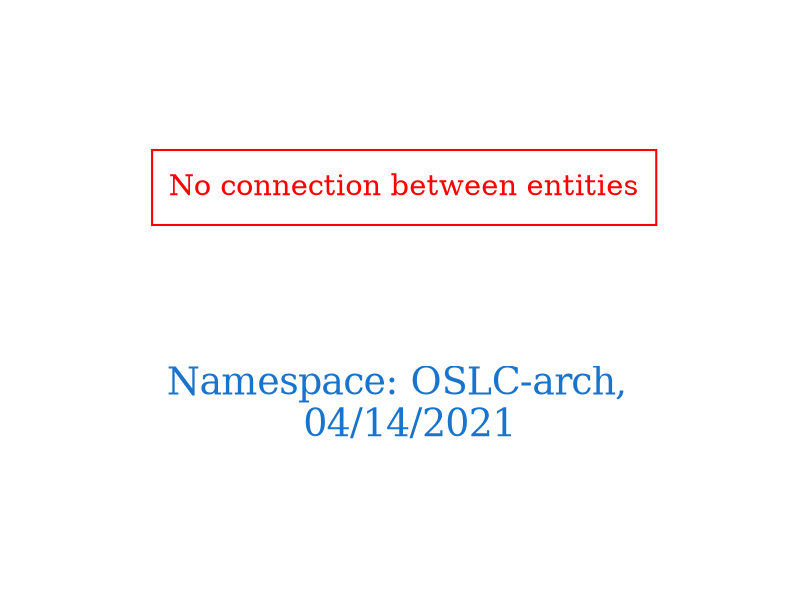digraph OGIT_ontology {
 graph [ rankdir= LR,pad=1 
fontsize = 18,
fontcolor= dodgerblue3,label = "\n\n\nNamespace: OSLC-arch, \n 04/14/2021"];
node[shape=polygon];
edge [  color="gray81"];

"No connection between entities" [fontcolor = "red",color="red", shape="polygon"]
}
